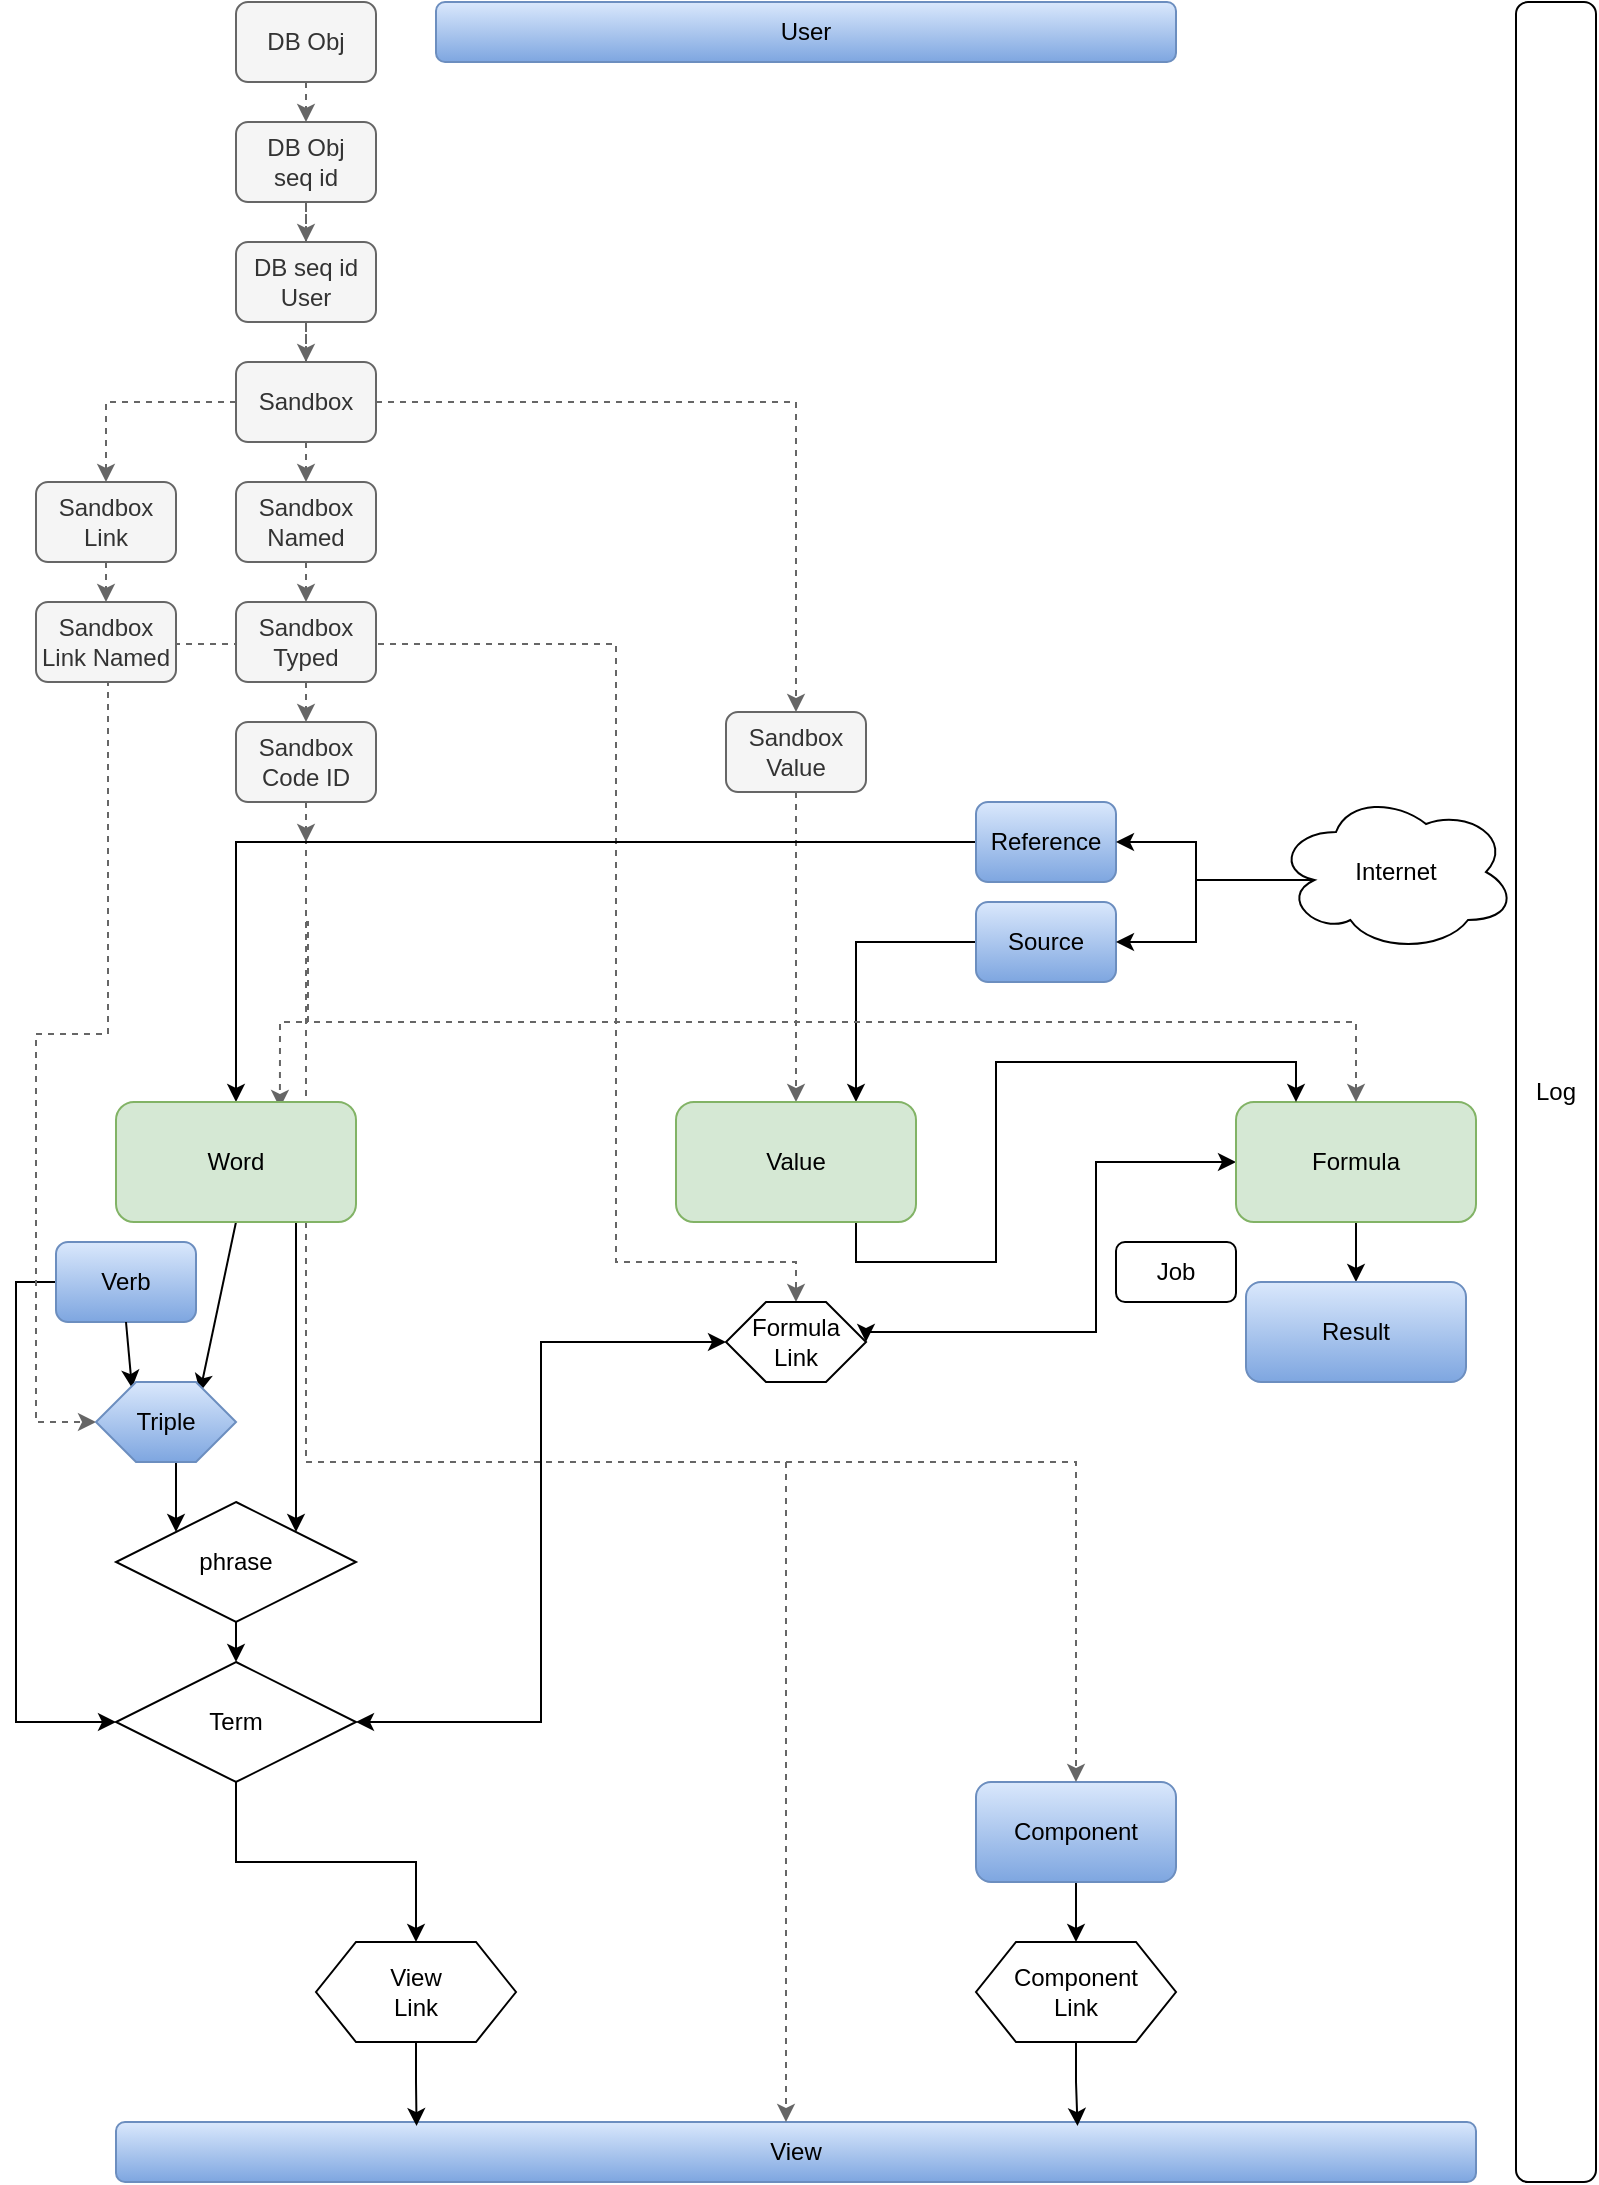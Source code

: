 <mxfile version="28.0.7">
  <diagram name="Seite-1" id="eh6Qqc6KGT0FszyG78Vi">
    <mxGraphModel dx="1391" dy="1435" grid="1" gridSize="10" guides="1" tooltips="1" connect="1" arrows="1" fold="1" page="1" pageScale="1" pageWidth="827" pageHeight="1169" math="0" shadow="0">
      <root>
        <mxCell id="0" />
        <mxCell id="1" parent="0" />
        <mxCell id="N5b4VE_54doguNeQN6cZ-9" style="edgeStyle=orthogonalEdgeStyle;rounded=0;orthogonalLoop=1;jettySize=auto;html=1;exitX=0.75;exitY=1;exitDx=0;exitDy=0;entryX=1;entryY=0;entryDx=0;entryDy=0;" edge="1" parent="1" source="CbGXBsFZmbm_EGALDHrA-1" target="N5b4VE_54doguNeQN6cZ-5">
          <mxGeometry relative="1" as="geometry" />
        </mxCell>
        <mxCell id="N5b4VE_54doguNeQN6cZ-40" style="edgeStyle=orthogonalEdgeStyle;rounded=0;orthogonalLoop=1;jettySize=auto;html=1;entryX=0;entryY=0.5;entryDx=0;entryDy=0;startArrow=classic;startFill=1;" edge="1" parent="1" source="N5b4VE_54doguNeQN6cZ-36" target="N5b4VE_54doguNeQN6cZ-35">
          <mxGeometry relative="1" as="geometry" />
        </mxCell>
        <mxCell id="N5b4VE_54doguNeQN6cZ-41" style="edgeStyle=orthogonalEdgeStyle;rounded=0;orthogonalLoop=1;jettySize=auto;html=1;exitX=0;exitY=0.5;exitDx=0;exitDy=0;entryX=1;entryY=0.5;entryDx=0;entryDy=0;startArrow=classic;startFill=1;" edge="1" parent="1" source="CbGXBsFZmbm_EGALDHrA-3" target="N5b4VE_54doguNeQN6cZ-35">
          <mxGeometry relative="1" as="geometry">
            <Array as="points">
              <mxPoint x="570" y="620" />
              <mxPoint x="570" y="705" />
            </Array>
          </mxGeometry>
        </mxCell>
        <mxCell id="N5b4VE_54doguNeQN6cZ-59" style="edgeStyle=orthogonalEdgeStyle;rounded=0;orthogonalLoop=1;jettySize=auto;html=1;exitX=0.5;exitY=1;exitDx=0;exitDy=0;entryX=0.5;entryY=0;entryDx=0;entryDy=0;" edge="1" parent="1" source="CbGXBsFZmbm_EGALDHrA-3" target="N5b4VE_54doguNeQN6cZ-51">
          <mxGeometry relative="1" as="geometry" />
        </mxCell>
        <mxCell id="CbGXBsFZmbm_EGALDHrA-3" value="Formula" style="rounded=1;whiteSpace=wrap;html=1;fillColor=#d5e8d4;strokeColor=#82b366;" parent="1" vertex="1">
          <mxGeometry x="640" y="590" width="120" height="60" as="geometry" />
        </mxCell>
        <mxCell id="N5b4VE_54doguNeQN6cZ-38" style="edgeStyle=orthogonalEdgeStyle;rounded=0;orthogonalLoop=1;jettySize=auto;html=1;exitX=0;exitY=0.5;exitDx=0;exitDy=0;entryX=0;entryY=0.5;entryDx=0;entryDy=0;" edge="1" parent="1" source="N5b4VE_54doguNeQN6cZ-1" target="N5b4VE_54doguNeQN6cZ-36">
          <mxGeometry relative="1" as="geometry" />
        </mxCell>
        <mxCell id="N5b4VE_54doguNeQN6cZ-1" value="Verb" style="rounded=1;whiteSpace=wrap;html=1;fillColor=#dae8fc;gradientColor=#7ea6e0;strokeColor=#6c8ebf;" vertex="1" parent="1">
          <mxGeometry x="50" y="660" width="70" height="40" as="geometry" />
        </mxCell>
        <mxCell id="N5b4VE_54doguNeQN6cZ-7" style="edgeStyle=orthogonalEdgeStyle;rounded=0;orthogonalLoop=1;jettySize=auto;html=1;exitX=0.5;exitY=1;exitDx=0;exitDy=0;entryX=0;entryY=0;entryDx=0;entryDy=0;" edge="1" parent="1" target="N5b4VE_54doguNeQN6cZ-5">
          <mxGeometry relative="1" as="geometry">
            <mxPoint x="105" y="770" as="sourcePoint" />
          </mxGeometry>
        </mxCell>
        <mxCell id="N5b4VE_54doguNeQN6cZ-3" value="" style="endArrow=classic;html=1;rounded=0;exitX=0.5;exitY=1;exitDx=0;exitDy=0;entryX=0.257;entryY=0.075;entryDx=0;entryDy=0;entryPerimeter=0;" edge="1" parent="1" source="N5b4VE_54doguNeQN6cZ-1" target="N5b4VE_54doguNeQN6cZ-34">
          <mxGeometry width="50" height="50" relative="1" as="geometry">
            <mxPoint x="390" y="1330" as="sourcePoint" />
            <mxPoint x="87.5" y="730" as="targetPoint" />
          </mxGeometry>
        </mxCell>
        <mxCell id="N5b4VE_54doguNeQN6cZ-4" value="" style="endArrow=classic;html=1;rounded=0;exitX=0.5;exitY=1;exitDx=0;exitDy=0;entryX=0.743;entryY=0.125;entryDx=0;entryDy=0;entryPerimeter=0;" edge="1" parent="1" source="CbGXBsFZmbm_EGALDHrA-1" target="N5b4VE_54doguNeQN6cZ-34">
          <mxGeometry width="50" height="50" relative="1" as="geometry">
            <mxPoint x="290" y="760" as="sourcePoint" />
            <mxPoint x="122.5" y="730" as="targetPoint" />
          </mxGeometry>
        </mxCell>
        <mxCell id="N5b4VE_54doguNeQN6cZ-37" style="edgeStyle=orthogonalEdgeStyle;rounded=0;orthogonalLoop=1;jettySize=auto;html=1;exitX=0.5;exitY=1;exitDx=0;exitDy=0;entryX=0.5;entryY=0;entryDx=0;entryDy=0;" edge="1" parent="1" source="N5b4VE_54doguNeQN6cZ-5" target="N5b4VE_54doguNeQN6cZ-36">
          <mxGeometry relative="1" as="geometry" />
        </mxCell>
        <mxCell id="N5b4VE_54doguNeQN6cZ-5" value="phrase" style="rhombus;whiteSpace=wrap;html=1;" vertex="1" parent="1">
          <mxGeometry x="80" y="790" width="120" height="60" as="geometry" />
        </mxCell>
        <mxCell id="N5b4VE_54doguNeQN6cZ-57" style="edgeStyle=orthogonalEdgeStyle;rounded=0;orthogonalLoop=1;jettySize=auto;html=1;exitX=0;exitY=0.5;exitDx=0;exitDy=0;entryX=0.75;entryY=0;entryDx=0;entryDy=0;" edge="1" parent="1" source="N5b4VE_54doguNeQN6cZ-11" target="CbGXBsFZmbm_EGALDHrA-2">
          <mxGeometry relative="1" as="geometry" />
        </mxCell>
        <mxCell id="N5b4VE_54doguNeQN6cZ-11" value="Source" style="rounded=1;whiteSpace=wrap;html=1;fillColor=#dae8fc;gradientColor=#7ea6e0;strokeColor=#6c8ebf;" vertex="1" parent="1">
          <mxGeometry x="510" y="490" width="70" height="40" as="geometry" />
        </mxCell>
        <mxCell id="N5b4VE_54doguNeQN6cZ-12" value="View" style="rounded=1;whiteSpace=wrap;html=1;fillColor=#dae8fc;gradientColor=#7ea6e0;strokeColor=#6c8ebf;" vertex="1" parent="1">
          <mxGeometry x="80" y="1100" width="680" height="30" as="geometry" />
        </mxCell>
        <mxCell id="N5b4VE_54doguNeQN6cZ-50" style="edgeStyle=orthogonalEdgeStyle;rounded=0;orthogonalLoop=1;jettySize=auto;html=1;exitX=0.5;exitY=1;exitDx=0;exitDy=0;entryX=0.5;entryY=0;entryDx=0;entryDy=0;" edge="1" parent="1" source="N5b4VE_54doguNeQN6cZ-13" target="N5b4VE_54doguNeQN6cZ-60">
          <mxGeometry relative="1" as="geometry" />
        </mxCell>
        <mxCell id="N5b4VE_54doguNeQN6cZ-13" value="Component" style="rounded=1;whiteSpace=wrap;html=1;fillColor=#dae8fc;gradientColor=#7ea6e0;strokeColor=#6c8ebf;" vertex="1" parent="1">
          <mxGeometry x="510" y="930" width="100" height="50" as="geometry" />
        </mxCell>
        <mxCell id="N5b4VE_54doguNeQN6cZ-18" style="edgeStyle=orthogonalEdgeStyle;rounded=0;orthogonalLoop=1;jettySize=auto;html=1;exitX=0.5;exitY=1;exitDx=0;exitDy=0;entryX=0.5;entryY=0;entryDx=0;entryDy=0;fillColor=#f5f5f5;gradientColor=#b3b3b3;strokeColor=#666666;dashed=1;" edge="1" parent="1">
          <mxGeometry relative="1" as="geometry">
            <mxPoint x="175" y="320" as="sourcePoint" />
            <mxPoint x="175" y="340" as="targetPoint" />
          </mxGeometry>
        </mxCell>
        <mxCell id="N5b4VE_54doguNeQN6cZ-29" style="edgeStyle=orthogonalEdgeStyle;rounded=0;orthogonalLoop=1;jettySize=auto;html=1;exitX=0;exitY=0.5;exitDx=0;exitDy=0;dashed=1;fillColor=#f5f5f5;gradientColor=#b3b3b3;strokeColor=#666666;" edge="1" parent="1" source="N5b4VE_54doguNeQN6cZ-14" target="N5b4VE_54doguNeQN6cZ-27">
          <mxGeometry relative="1" as="geometry" />
        </mxCell>
        <mxCell id="N5b4VE_54doguNeQN6cZ-43" style="edgeStyle=orthogonalEdgeStyle;rounded=0;orthogonalLoop=1;jettySize=auto;html=1;exitX=1;exitY=0.5;exitDx=0;exitDy=0;fillColor=#f5f5f5;gradientColor=#b3b3b3;strokeColor=#666666;dashed=1;" edge="1" parent="1" source="N5b4VE_54doguNeQN6cZ-14" target="N5b4VE_54doguNeQN6cZ-28">
          <mxGeometry relative="1" as="geometry" />
        </mxCell>
        <mxCell id="N5b4VE_54doguNeQN6cZ-62" style="edgeStyle=orthogonalEdgeStyle;rounded=0;orthogonalLoop=1;jettySize=auto;html=1;exitX=0.5;exitY=1;exitDx=0;exitDy=0;entryX=0.5;entryY=0;entryDx=0;entryDy=0;dashed=1;fillColor=#f5f5f5;gradientColor=#b3b3b3;strokeColor=#666666;" edge="1" parent="1" source="N5b4VE_54doguNeQN6cZ-14" target="N5b4VE_54doguNeQN6cZ-15">
          <mxGeometry relative="1" as="geometry" />
        </mxCell>
        <mxCell id="N5b4VE_54doguNeQN6cZ-14" value="Sandbox" style="rounded=1;whiteSpace=wrap;html=1;fillColor=#f5f5f5;fontColor=#333333;strokeColor=#666666;" vertex="1" parent="1">
          <mxGeometry x="140" y="220" width="70" height="40" as="geometry" />
        </mxCell>
        <mxCell id="N5b4VE_54doguNeQN6cZ-19" style="edgeStyle=orthogonalEdgeStyle;rounded=0;orthogonalLoop=1;jettySize=auto;html=1;exitX=0.5;exitY=1;exitDx=0;exitDy=0;entryX=0.5;entryY=0;entryDx=0;entryDy=0;fillColor=#f5f5f5;gradientColor=#b3b3b3;strokeColor=#666666;dashed=1;" edge="1" parent="1">
          <mxGeometry relative="1" as="geometry">
            <mxPoint x="175" y="380" as="sourcePoint" />
            <mxPoint x="175" y="400" as="targetPoint" />
          </mxGeometry>
        </mxCell>
        <mxCell id="N5b4VE_54doguNeQN6cZ-15" value="&lt;div&gt;Sandbox&lt;/div&gt;&lt;div&gt;Named&lt;/div&gt;" style="rounded=1;whiteSpace=wrap;html=1;fillColor=#f5f5f5;fontColor=#333333;strokeColor=#666666;" vertex="1" parent="1">
          <mxGeometry x="140" y="280" width="70" height="40" as="geometry" />
        </mxCell>
        <mxCell id="N5b4VE_54doguNeQN6cZ-20" style="edgeStyle=orthogonalEdgeStyle;rounded=0;orthogonalLoop=1;jettySize=auto;html=1;exitX=0.5;exitY=1;exitDx=0;exitDy=0;entryX=0.5;entryY=0;entryDx=0;entryDy=0;fillColor=#f5f5f5;gradientColor=#b3b3b3;strokeColor=#666666;dashed=1;" edge="1" parent="1">
          <mxGeometry relative="1" as="geometry">
            <mxPoint x="175" y="440" as="sourcePoint" />
            <mxPoint x="175" y="460" as="targetPoint" />
          </mxGeometry>
        </mxCell>
        <mxCell id="N5b4VE_54doguNeQN6cZ-44" style="edgeStyle=orthogonalEdgeStyle;rounded=0;orthogonalLoop=1;jettySize=auto;html=1;exitX=0.5;exitY=1;exitDx=0;exitDy=0;entryX=0.683;entryY=0.05;entryDx=0;entryDy=0;fillColor=#f5f5f5;gradientColor=#b3b3b3;strokeColor=#666666;dashed=1;entryPerimeter=0;" edge="1" parent="1" target="CbGXBsFZmbm_EGALDHrA-1">
          <mxGeometry relative="1" as="geometry">
            <mxPoint x="175" y="500" as="sourcePoint" />
            <Array as="points">
              <mxPoint x="176" y="500" />
              <mxPoint x="176" y="550" />
              <mxPoint x="162" y="550" />
            </Array>
          </mxGeometry>
        </mxCell>
        <mxCell id="N5b4VE_54doguNeQN6cZ-46" style="edgeStyle=orthogonalEdgeStyle;rounded=0;orthogonalLoop=1;jettySize=auto;html=1;exitX=0.5;exitY=1;exitDx=0;exitDy=0;fillColor=#f5f5f5;gradientColor=#b3b3b3;strokeColor=#666666;dashed=1;" edge="1" parent="1" target="CbGXBsFZmbm_EGALDHrA-3">
          <mxGeometry relative="1" as="geometry">
            <mxPoint x="175" y="500" as="sourcePoint" />
            <Array as="points">
              <mxPoint x="175" y="550" />
              <mxPoint x="700" y="550" />
            </Array>
          </mxGeometry>
        </mxCell>
        <mxCell id="N5b4VE_54doguNeQN6cZ-47" style="edgeStyle=orthogonalEdgeStyle;rounded=0;orthogonalLoop=1;jettySize=auto;html=1;exitX=0.5;exitY=1;exitDx=0;exitDy=0;fillColor=#f5f5f5;gradientColor=#b3b3b3;strokeColor=#666666;dashed=1;" edge="1" parent="1" source="N5b4VE_54doguNeQN6cZ-17" target="N5b4VE_54doguNeQN6cZ-12">
          <mxGeometry relative="1" as="geometry">
            <Array as="points">
              <mxPoint x="175" y="770" />
              <mxPoint x="415" y="770" />
            </Array>
          </mxGeometry>
        </mxCell>
        <mxCell id="N5b4VE_54doguNeQN6cZ-49" style="edgeStyle=orthogonalEdgeStyle;rounded=0;orthogonalLoop=1;jettySize=auto;html=1;exitX=0.5;exitY=1;exitDx=0;exitDy=0;fillColor=#f5f5f5;gradientColor=#b3b3b3;strokeColor=#666666;dashed=1;" edge="1" parent="1" source="N5b4VE_54doguNeQN6cZ-17" target="N5b4VE_54doguNeQN6cZ-13">
          <mxGeometry relative="1" as="geometry">
            <Array as="points">
              <mxPoint x="175" y="770" />
              <mxPoint x="560" y="770" />
            </Array>
          </mxGeometry>
        </mxCell>
        <mxCell id="N5b4VE_54doguNeQN6cZ-17" value="&lt;div&gt;Sandbox&lt;/div&gt;&lt;div&gt;Code ID&lt;br&gt;&lt;/div&gt;" style="rounded=1;whiteSpace=wrap;html=1;fillColor=#f5f5f5;fontColor=#333333;strokeColor=#666666;" vertex="1" parent="1">
          <mxGeometry x="140" y="400" width="70" height="40" as="geometry" />
        </mxCell>
        <mxCell id="N5b4VE_54doguNeQN6cZ-26" style="edgeStyle=orthogonalEdgeStyle;rounded=0;orthogonalLoop=1;jettySize=auto;html=1;exitX=0.5;exitY=1;exitDx=0;exitDy=0;fillColor=#f5f5f5;gradientColor=#b3b3b3;strokeColor=#666666;dashed=1;" edge="1" parent="1" source="N5b4VE_54doguNeQN6cZ-21" target="N5b4VE_54doguNeQN6cZ-14">
          <mxGeometry relative="1" as="geometry" />
        </mxCell>
        <mxCell id="N5b4VE_54doguNeQN6cZ-21" value="&lt;div&gt;DB seq id&lt;/div&gt;&lt;div&gt;User&lt;br&gt;&lt;/div&gt;" style="rounded=1;whiteSpace=wrap;html=1;fillColor=#f5f5f5;fontColor=#333333;strokeColor=#666666;" vertex="1" parent="1">
          <mxGeometry x="140" y="160" width="70" height="40" as="geometry" />
        </mxCell>
        <mxCell id="N5b4VE_54doguNeQN6cZ-23" style="edgeStyle=orthogonalEdgeStyle;rounded=0;orthogonalLoop=1;jettySize=auto;html=1;exitX=0.5;exitY=1;exitDx=0;exitDy=0;fillColor=#f5f5f5;gradientColor=#b3b3b3;strokeColor=#666666;dashed=1;" edge="1" parent="1" source="N5b4VE_54doguNeQN6cZ-22" target="N5b4VE_54doguNeQN6cZ-21">
          <mxGeometry relative="1" as="geometry" />
        </mxCell>
        <mxCell id="N5b4VE_54doguNeQN6cZ-22" value="&lt;div&gt;DB Obj&lt;/div&gt;&lt;div&gt;seq id&lt;/div&gt;" style="rounded=1;whiteSpace=wrap;html=1;fillColor=#f5f5f5;fontColor=#333333;strokeColor=#666666;" vertex="1" parent="1">
          <mxGeometry x="140" y="100" width="70" height="40" as="geometry" />
        </mxCell>
        <mxCell id="N5b4VE_54doguNeQN6cZ-25" style="edgeStyle=orthogonalEdgeStyle;rounded=0;orthogonalLoop=1;jettySize=auto;html=1;exitX=0.5;exitY=1;exitDx=0;exitDy=0;entryX=0.5;entryY=0;entryDx=0;entryDy=0;dashed=1;fillColor=#f5f5f5;gradientColor=#b3b3b3;strokeColor=#666666;" edge="1" parent="1" source="N5b4VE_54doguNeQN6cZ-24" target="N5b4VE_54doguNeQN6cZ-22">
          <mxGeometry relative="1" as="geometry" />
        </mxCell>
        <mxCell id="N5b4VE_54doguNeQN6cZ-24" value="&lt;div&gt;DB Obj&lt;br&gt;&lt;/div&gt;" style="rounded=1;whiteSpace=wrap;html=1;fillColor=#f5f5f5;fontColor=#333333;strokeColor=#666666;" vertex="1" parent="1">
          <mxGeometry x="140" y="40" width="70" height="40" as="geometry" />
        </mxCell>
        <mxCell id="N5b4VE_54doguNeQN6cZ-31" style="edgeStyle=orthogonalEdgeStyle;rounded=0;orthogonalLoop=1;jettySize=auto;html=1;exitX=0.5;exitY=1;exitDx=0;exitDy=0;fillColor=#f5f5f5;gradientColor=#b3b3b3;strokeColor=#666666;dashed=1;entryX=0;entryY=0.5;entryDx=0;entryDy=0;" edge="1" parent="1" target="N5b4VE_54doguNeQN6cZ-34">
          <mxGeometry relative="1" as="geometry">
            <mxPoint x="75" y="380" as="sourcePoint" />
            <mxPoint x="75" y="400" as="targetPoint" />
            <Array as="points">
              <mxPoint x="76" y="380" />
              <mxPoint x="76" y="556" />
              <mxPoint x="40" y="556" />
              <mxPoint x="40" y="750" />
            </Array>
          </mxGeometry>
        </mxCell>
        <mxCell id="N5b4VE_54doguNeQN6cZ-42" style="edgeStyle=orthogonalEdgeStyle;rounded=0;orthogonalLoop=1;jettySize=auto;html=1;exitX=1;exitY=0.5;exitDx=0;exitDy=0;fillColor=#f5f5f5;gradientColor=#b3b3b3;strokeColor=#666666;dashed=1;" edge="1" parent="1" target="N5b4VE_54doguNeQN6cZ-35">
          <mxGeometry relative="1" as="geometry">
            <mxPoint x="110" y="360" as="sourcePoint" />
            <Array as="points">
              <mxPoint x="110" y="361" />
              <mxPoint x="330" y="361" />
              <mxPoint x="330" y="670" />
              <mxPoint x="420" y="670" />
            </Array>
          </mxGeometry>
        </mxCell>
        <mxCell id="N5b4VE_54doguNeQN6cZ-63" style="edgeStyle=orthogonalEdgeStyle;rounded=0;orthogonalLoop=1;jettySize=auto;html=1;exitX=0.5;exitY=1;exitDx=0;exitDy=0;entryX=0.5;entryY=0;entryDx=0;entryDy=0;dashed=1;fillColor=#f5f5f5;gradientColor=#b3b3b3;strokeColor=#666666;" edge="1" parent="1" source="N5b4VE_54doguNeQN6cZ-27" target="N5b4VE_54doguNeQN6cZ-30">
          <mxGeometry relative="1" as="geometry" />
        </mxCell>
        <mxCell id="N5b4VE_54doguNeQN6cZ-27" value="&lt;div&gt;Sandbox&lt;/div&gt;&lt;div&gt;Link&lt;br&gt;&lt;/div&gt;" style="rounded=1;whiteSpace=wrap;html=1;fillColor=#f5f5f5;fontColor=#333333;strokeColor=#666666;" vertex="1" parent="1">
          <mxGeometry x="40" y="280" width="70" height="40" as="geometry" />
        </mxCell>
        <mxCell id="N5b4VE_54doguNeQN6cZ-64" style="edgeStyle=orthogonalEdgeStyle;rounded=0;orthogonalLoop=1;jettySize=auto;html=1;exitX=0.5;exitY=1;exitDx=0;exitDy=0;entryX=0.5;entryY=0;entryDx=0;entryDy=0;dashed=1;fillColor=#f5f5f5;gradientColor=#b3b3b3;strokeColor=#666666;" edge="1" parent="1" source="N5b4VE_54doguNeQN6cZ-28" target="CbGXBsFZmbm_EGALDHrA-2">
          <mxGeometry relative="1" as="geometry" />
        </mxCell>
        <mxCell id="N5b4VE_54doguNeQN6cZ-28" value="&lt;div&gt;Sandbox&lt;/div&gt;&lt;div&gt;Value&lt;br&gt;&lt;/div&gt;" style="rounded=1;whiteSpace=wrap;html=1;fillColor=#f5f5f5;fontColor=#333333;strokeColor=#666666;" vertex="1" parent="1">
          <mxGeometry x="385" y="395" width="70" height="40" as="geometry" />
        </mxCell>
        <mxCell id="N5b4VE_54doguNeQN6cZ-30" value="&lt;div&gt;Sandbox&lt;/div&gt;&lt;div&gt;Link Named&lt;br&gt;&lt;/div&gt;" style="rounded=1;whiteSpace=wrap;html=1;fillColor=#f5f5f5;fontColor=#333333;strokeColor=#666666;" vertex="1" parent="1">
          <mxGeometry x="40" y="340" width="70" height="40" as="geometry" />
        </mxCell>
        <mxCell id="N5b4VE_54doguNeQN6cZ-34" value="Triple" style="shape=hexagon;perimeter=hexagonPerimeter2;whiteSpace=wrap;html=1;fixedSize=1;fillColor=#dae8fc;gradientColor=#7ea6e0;strokeColor=#6c8ebf;" vertex="1" parent="1">
          <mxGeometry x="70" y="730" width="70" height="40" as="geometry" />
        </mxCell>
        <mxCell id="N5b4VE_54doguNeQN6cZ-35" value="&lt;div&gt;Formula&lt;/div&gt;&lt;div&gt;Link&lt;br&gt;&lt;/div&gt;" style="shape=hexagon;perimeter=hexagonPerimeter2;whiteSpace=wrap;html=1;fixedSize=1;" vertex="1" parent="1">
          <mxGeometry x="385" y="690" width="70" height="40" as="geometry" />
        </mxCell>
        <mxCell id="N5b4VE_54doguNeQN6cZ-66" style="edgeStyle=orthogonalEdgeStyle;rounded=0;orthogonalLoop=1;jettySize=auto;html=1;exitX=0.5;exitY=1;exitDx=0;exitDy=0;" edge="1" parent="1" source="N5b4VE_54doguNeQN6cZ-36" target="N5b4VE_54doguNeQN6cZ-65">
          <mxGeometry relative="1" as="geometry" />
        </mxCell>
        <mxCell id="N5b4VE_54doguNeQN6cZ-36" value="Term" style="rhombus;whiteSpace=wrap;html=1;" vertex="1" parent="1">
          <mxGeometry x="80" y="870" width="120" height="60" as="geometry" />
        </mxCell>
        <mxCell id="N5b4VE_54doguNeQN6cZ-58" style="edgeStyle=orthogonalEdgeStyle;rounded=0;orthogonalLoop=1;jettySize=auto;html=1;exitX=0.75;exitY=1;exitDx=0;exitDy=0;entryX=0.25;entryY=0;entryDx=0;entryDy=0;" edge="1" parent="1" source="CbGXBsFZmbm_EGALDHrA-2" target="CbGXBsFZmbm_EGALDHrA-3">
          <mxGeometry relative="1" as="geometry">
            <Array as="points">
              <mxPoint x="450" y="670" />
              <mxPoint x="520" y="670" />
              <mxPoint x="520" y="570" />
              <mxPoint x="670" y="570" />
            </Array>
          </mxGeometry>
        </mxCell>
        <mxCell id="CbGXBsFZmbm_EGALDHrA-2" value="Value" style="rounded=1;whiteSpace=wrap;html=1;fillColor=#d5e8d4;strokeColor=#82b366;" parent="1" vertex="1">
          <mxGeometry x="360" y="590" width="120" height="60" as="geometry" />
        </mxCell>
        <mxCell id="N5b4VE_54doguNeQN6cZ-51" value="Result" style="rounded=1;whiteSpace=wrap;html=1;fillColor=#dae8fc;gradientColor=#7ea6e0;strokeColor=#6c8ebf;" vertex="1" parent="1">
          <mxGeometry x="645" y="680" width="110" height="50" as="geometry" />
        </mxCell>
        <mxCell id="N5b4VE_54doguNeQN6cZ-56" style="edgeStyle=orthogonalEdgeStyle;rounded=0;orthogonalLoop=1;jettySize=auto;html=1;exitX=0;exitY=0.5;exitDx=0;exitDy=0;entryX=0.5;entryY=0;entryDx=0;entryDy=0;" edge="1" parent="1" source="N5b4VE_54doguNeQN6cZ-52" target="CbGXBsFZmbm_EGALDHrA-1">
          <mxGeometry relative="1" as="geometry" />
        </mxCell>
        <mxCell id="N5b4VE_54doguNeQN6cZ-52" value="Reference" style="rounded=1;whiteSpace=wrap;html=1;fillColor=#dae8fc;gradientColor=#7ea6e0;strokeColor=#6c8ebf;" vertex="1" parent="1">
          <mxGeometry x="510" y="440" width="70" height="40" as="geometry" />
        </mxCell>
        <mxCell id="N5b4VE_54doguNeQN6cZ-54" style="edgeStyle=orthogonalEdgeStyle;rounded=0;orthogonalLoop=1;jettySize=auto;html=1;exitX=0.16;exitY=0.55;exitDx=0;exitDy=0;exitPerimeter=0;entryX=1;entryY=0.5;entryDx=0;entryDy=0;" edge="1" parent="1" source="N5b4VE_54doguNeQN6cZ-53" target="N5b4VE_54doguNeQN6cZ-11">
          <mxGeometry relative="1" as="geometry" />
        </mxCell>
        <mxCell id="N5b4VE_54doguNeQN6cZ-55" style="edgeStyle=orthogonalEdgeStyle;rounded=0;orthogonalLoop=1;jettySize=auto;html=1;exitX=0.16;exitY=0.55;exitDx=0;exitDy=0;exitPerimeter=0;entryX=1;entryY=0.5;entryDx=0;entryDy=0;" edge="1" parent="1" source="N5b4VE_54doguNeQN6cZ-53" target="N5b4VE_54doguNeQN6cZ-52">
          <mxGeometry relative="1" as="geometry" />
        </mxCell>
        <mxCell id="N5b4VE_54doguNeQN6cZ-53" value="Internet" style="ellipse;shape=cloud;whiteSpace=wrap;html=1;" vertex="1" parent="1">
          <mxGeometry x="660" y="435" width="120" height="80" as="geometry" />
        </mxCell>
        <mxCell id="N5b4VE_54doguNeQN6cZ-61" style="edgeStyle=orthogonalEdgeStyle;rounded=0;orthogonalLoop=1;jettySize=auto;html=1;exitX=0.5;exitY=1;exitDx=0;exitDy=0;entryX=0.707;entryY=0.067;entryDx=0;entryDy=0;entryPerimeter=0;" edge="1" parent="1" source="N5b4VE_54doguNeQN6cZ-60" target="N5b4VE_54doguNeQN6cZ-12">
          <mxGeometry relative="1" as="geometry" />
        </mxCell>
        <mxCell id="N5b4VE_54doguNeQN6cZ-60" value="&lt;div&gt;Component&lt;br&gt;&lt;/div&gt;&lt;div&gt;Link&lt;br&gt;&lt;/div&gt;" style="shape=hexagon;perimeter=hexagonPerimeter2;whiteSpace=wrap;html=1;fixedSize=1;" vertex="1" parent="1">
          <mxGeometry x="510" y="1010" width="100" height="50" as="geometry" />
        </mxCell>
        <mxCell id="N5b4VE_54doguNeQN6cZ-16" value="&lt;div&gt;Sandbox&lt;/div&gt;&lt;div&gt;Typed&lt;/div&gt;" style="rounded=1;whiteSpace=wrap;html=1;fillColor=#f5f5f5;fontColor=#333333;strokeColor=#666666;" vertex="1" parent="1">
          <mxGeometry x="140" y="340" width="70" height="40" as="geometry" />
        </mxCell>
        <mxCell id="N5b4VE_54doguNeQN6cZ-65" value="&lt;div&gt;View&lt;br&gt;&lt;/div&gt;&lt;div&gt;Link&lt;br&gt;&lt;/div&gt;" style="shape=hexagon;perimeter=hexagonPerimeter2;whiteSpace=wrap;html=1;fixedSize=1;" vertex="1" parent="1">
          <mxGeometry x="180" y="1010" width="100" height="50" as="geometry" />
        </mxCell>
        <mxCell id="N5b4VE_54doguNeQN6cZ-67" style="edgeStyle=orthogonalEdgeStyle;rounded=0;orthogonalLoop=1;jettySize=auto;html=1;exitX=0.5;exitY=1;exitDx=0;exitDy=0;entryX=0.221;entryY=0.067;entryDx=0;entryDy=0;entryPerimeter=0;" edge="1" parent="1" source="N5b4VE_54doguNeQN6cZ-65" target="N5b4VE_54doguNeQN6cZ-12">
          <mxGeometry relative="1" as="geometry" />
        </mxCell>
        <mxCell id="CbGXBsFZmbm_EGALDHrA-1" value="Word" style="rounded=1;whiteSpace=wrap;html=1;fillColor=#d5e8d4;strokeColor=#82b366;" parent="1" vertex="1">
          <mxGeometry x="80" y="590" width="120" height="60" as="geometry" />
        </mxCell>
        <mxCell id="N5b4VE_54doguNeQN6cZ-68" value="User" style="rounded=1;whiteSpace=wrap;html=1;fillColor=#dae8fc;gradientColor=#7ea6e0;strokeColor=#6c8ebf;" vertex="1" parent="1">
          <mxGeometry x="240" y="40" width="370" height="30" as="geometry" />
        </mxCell>
        <mxCell id="N5b4VE_54doguNeQN6cZ-69" value="Log" style="rounded=1;whiteSpace=wrap;html=1;" vertex="1" parent="1">
          <mxGeometry x="780" y="40" width="40" height="1090" as="geometry" />
        </mxCell>
        <mxCell id="N5b4VE_54doguNeQN6cZ-70" value="&lt;div&gt;Job&lt;/div&gt;" style="rounded=1;whiteSpace=wrap;html=1;" vertex="1" parent="1">
          <mxGeometry x="580" y="660" width="60" height="30" as="geometry" />
        </mxCell>
      </root>
    </mxGraphModel>
  </diagram>
</mxfile>
